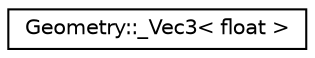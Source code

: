digraph "Graphical Class Hierarchy"
{
  edge [fontname="Helvetica",fontsize="10",labelfontname="Helvetica",labelfontsize="10"];
  node [fontname="Helvetica",fontsize="10",shape=record];
  rankdir="LR";
  Node1 [label="Geometry::_Vec3\< float \>",height=0.2,width=0.4,color="black", fillcolor="white", style="filled",URL="$classGeometry_1_1__Vec3.html"];
}
